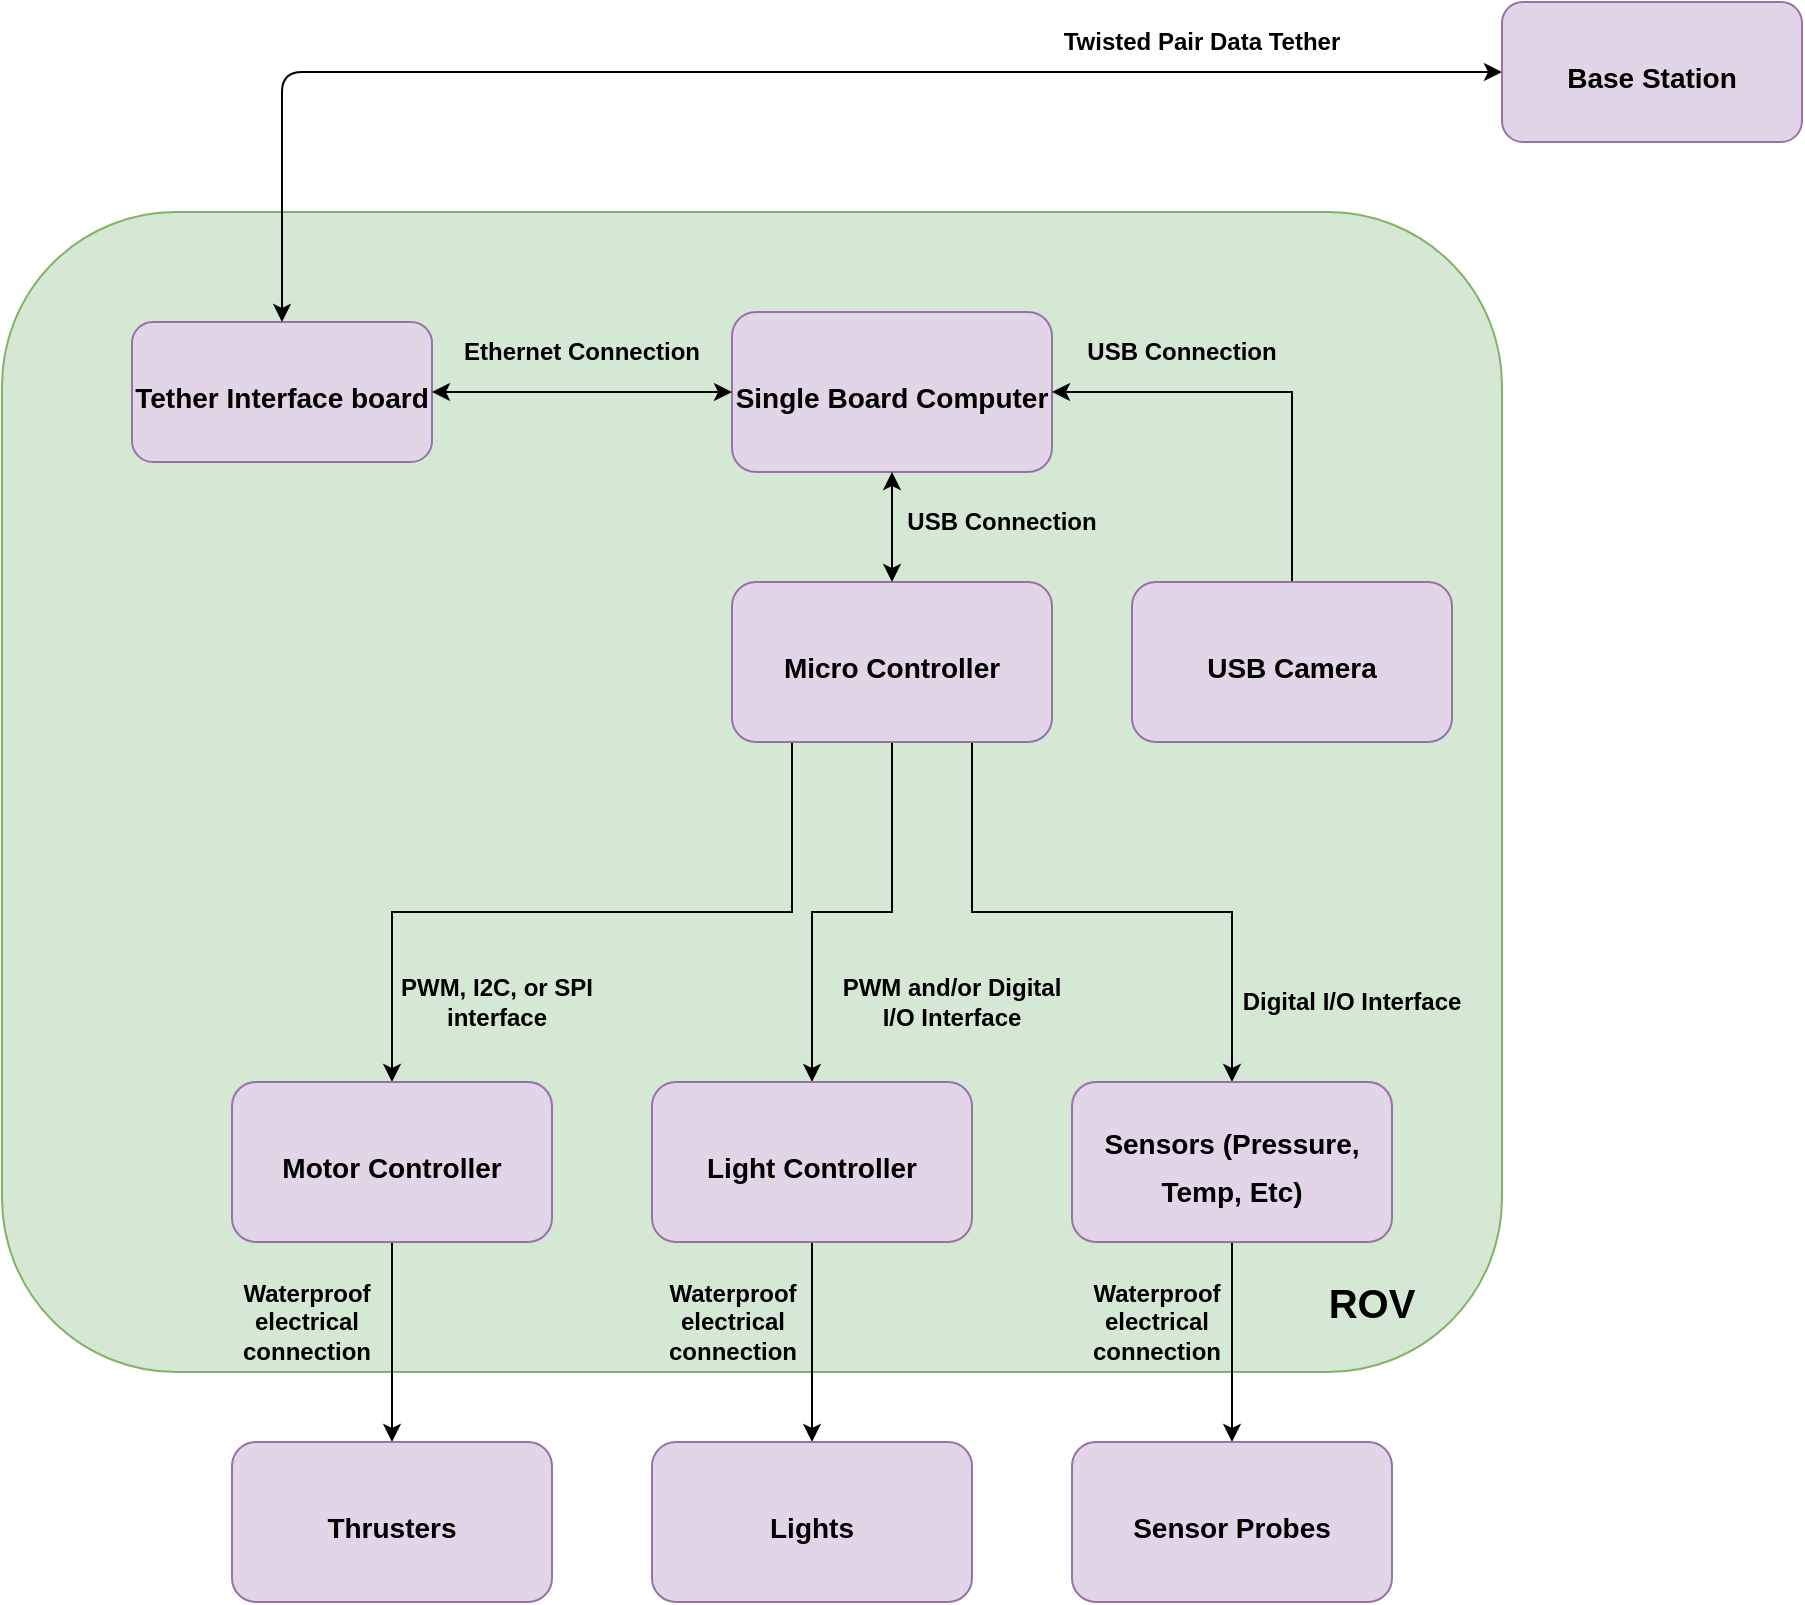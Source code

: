<mxfile version="12.1.7" type="github" pages="1">
  <diagram id="8O14fFEL1NrA8Rd9ICKv" name="Page-1">
    <mxGraphModel dx="1422" dy="745" grid="1" gridSize="10" guides="1" tooltips="1" connect="1" arrows="1" fold="1" page="1" pageScale="1" pageWidth="1100" pageHeight="850" math="0" shadow="0">
      <root>
        <mxCell id="0"/>
        <mxCell id="1" parent="0"/>
        <mxCell id="SgkBNaZOiM6V6H04DboF-1" value="" style="rounded=1;whiteSpace=wrap;html=1;fillColor=#d5e8d4;strokeColor=#82b366;" parent="1" vertex="1">
          <mxGeometry x="175" y="135" width="750" height="580" as="geometry"/>
        </mxCell>
        <mxCell id="SgkBNaZOiM6V6H04DboF-2" value="&lt;b style=&quot;font-size: 20px;&quot;&gt;ROV&lt;/b&gt;" style="text;html=1;strokeColor=none;fillColor=none;align=center;verticalAlign=middle;whiteSpace=wrap;rounded=0;fontSize=20;" parent="1" vertex="1">
          <mxGeometry x="840" y="670" width="40" height="20" as="geometry"/>
        </mxCell>
        <mxCell id="SgkBNaZOiM6V6H04DboF-3" value="&lt;span style=&quot;font-size: 14px&quot;&gt;&lt;b&gt;Tether Interface board&lt;/b&gt;&lt;/span&gt;" style="rounded=1;whiteSpace=wrap;html=1;fillColor=#e1d5e7;fontSize=20;strokeColor=#9673a6;" parent="1" vertex="1">
          <mxGeometry x="240" y="190" width="150" height="70" as="geometry"/>
        </mxCell>
        <mxCell id="SgkBNaZOiM6V6H04DboF-4" value="" style="endArrow=classic;startArrow=classic;html=1;fontSize=20;entryX=0.5;entryY=0;entryDx=0;entryDy=0;exitX=0;exitY=0.5;exitDx=0;exitDy=0;" parent="1" source="SgkBNaZOiM6V6H04DboF-5" target="SgkBNaZOiM6V6H04DboF-3" edge="1">
          <mxGeometry width="50" height="50" relative="1" as="geometry">
            <mxPoint x="190" y="100" as="sourcePoint"/>
            <mxPoint x="240" y="70" as="targetPoint"/>
            <Array as="points">
              <mxPoint x="315" y="65"/>
            </Array>
          </mxGeometry>
        </mxCell>
        <mxCell id="SgkBNaZOiM6V6H04DboF-5" value="&lt;span style=&quot;font-size: 14px&quot;&gt;&lt;b&gt;Base Station&lt;/b&gt;&lt;/span&gt;" style="rounded=1;whiteSpace=wrap;html=1;fillColor=#e1d5e7;fontSize=20;strokeColor=#9673a6;" parent="1" vertex="1">
          <mxGeometry x="925" y="30" width="150" height="70" as="geometry"/>
        </mxCell>
        <mxCell id="SgkBNaZOiM6V6H04DboF-6" value="&lt;font style=&quot;font-size: 12px;&quot;&gt;Twisted Pair Data Tether&lt;/font&gt;" style="text;html=1;strokeColor=none;fillColor=none;align=center;verticalAlign=middle;whiteSpace=wrap;rounded=0;fontSize=12;fontStyle=1" parent="1" vertex="1">
          <mxGeometry x="670" y="40" width="210" height="20" as="geometry"/>
        </mxCell>
        <mxCell id="SgkBNaZOiM6V6H04DboF-7" value="&lt;font style=&quot;font-size: 14px&quot;&gt;Single Board Computer&lt;/font&gt;" style="rounded=1;whiteSpace=wrap;html=1;fillColor=#e1d5e7;fontSize=20;strokeColor=#9673a6;fontStyle=1" parent="1" vertex="1">
          <mxGeometry x="540" y="185" width="160" height="80" as="geometry"/>
        </mxCell>
        <mxCell id="SgkBNaZOiM6V6H04DboF-11" value="Ethernet Connection" style="text;html=1;strokeColor=none;fillColor=none;align=center;verticalAlign=middle;whiteSpace=wrap;rounded=0;fontSize=12;fontStyle=1" parent="1" vertex="1">
          <mxGeometry x="405" y="195" width="120" height="20" as="geometry"/>
        </mxCell>
        <mxCell id="d-boy_t6QIbuKJoi7jPZ-6" style="edgeStyle=orthogonalEdgeStyle;rounded=0;orthogonalLoop=1;jettySize=auto;html=1;exitX=0.25;exitY=1;exitDx=0;exitDy=0;entryX=0.5;entryY=0;entryDx=0;entryDy=0;" edge="1" parent="1" source="d-boy_t6QIbuKJoi7jPZ-1" target="d-boy_t6QIbuKJoi7jPZ-3">
          <mxGeometry relative="1" as="geometry">
            <Array as="points">
              <mxPoint x="570" y="400"/>
              <mxPoint x="570" y="485"/>
              <mxPoint x="370" y="485"/>
            </Array>
          </mxGeometry>
        </mxCell>
        <mxCell id="d-boy_t6QIbuKJoi7jPZ-9" style="edgeStyle=orthogonalEdgeStyle;rounded=0;orthogonalLoop=1;jettySize=auto;html=1;exitX=0.75;exitY=1;exitDx=0;exitDy=0;" edge="1" parent="1" source="d-boy_t6QIbuKJoi7jPZ-1" target="d-boy_t6QIbuKJoi7jPZ-5">
          <mxGeometry relative="1" as="geometry"/>
        </mxCell>
        <mxCell id="d-boy_t6QIbuKJoi7jPZ-15" style="edgeStyle=orthogonalEdgeStyle;rounded=0;orthogonalLoop=1;jettySize=auto;html=1;exitX=0.5;exitY=1;exitDx=0;exitDy=0;" edge="1" parent="1" source="d-boy_t6QIbuKJoi7jPZ-1" target="d-boy_t6QIbuKJoi7jPZ-4">
          <mxGeometry relative="1" as="geometry"/>
        </mxCell>
        <mxCell id="d-boy_t6QIbuKJoi7jPZ-1" value="&lt;font style=&quot;font-size: 14px&quot;&gt;Micro Controller&lt;/font&gt;" style="rounded=1;whiteSpace=wrap;html=1;fillColor=#e1d5e7;fontSize=20;strokeColor=#9673a6;fontStyle=1" vertex="1" parent="1">
          <mxGeometry x="540" y="320" width="160" height="80" as="geometry"/>
        </mxCell>
        <mxCell id="d-boy_t6QIbuKJoi7jPZ-2" value="" style="endArrow=classic;startArrow=classic;html=1;entryX=0.5;entryY=1;entryDx=0;entryDy=0;" edge="1" parent="1" source="d-boy_t6QIbuKJoi7jPZ-1" target="SgkBNaZOiM6V6H04DboF-7">
          <mxGeometry width="50" height="50" relative="1" as="geometry">
            <mxPoint x="30" y="580" as="sourcePoint"/>
            <mxPoint x="80" y="530" as="targetPoint"/>
          </mxGeometry>
        </mxCell>
        <mxCell id="d-boy_t6QIbuKJoi7jPZ-28" style="edgeStyle=orthogonalEdgeStyle;rounded=0;orthogonalLoop=1;jettySize=auto;html=1;exitX=0.5;exitY=1;exitDx=0;exitDy=0;fontSize=12;" edge="1" parent="1" source="d-boy_t6QIbuKJoi7jPZ-3" target="d-boy_t6QIbuKJoi7jPZ-27">
          <mxGeometry relative="1" as="geometry"/>
        </mxCell>
        <mxCell id="d-boy_t6QIbuKJoi7jPZ-3" value="&lt;font style=&quot;font-size: 14px&quot;&gt;Motor Controller&lt;/font&gt;" style="rounded=1;whiteSpace=wrap;html=1;fillColor=#e1d5e7;fontSize=20;strokeColor=#9673a6;fontStyle=1" vertex="1" parent="1">
          <mxGeometry x="290" y="570" width="160" height="80" as="geometry"/>
        </mxCell>
        <mxCell id="d-boy_t6QIbuKJoi7jPZ-30" style="edgeStyle=orthogonalEdgeStyle;rounded=0;orthogonalLoop=1;jettySize=auto;html=1;exitX=0.5;exitY=1;exitDx=0;exitDy=0;fontSize=12;" edge="1" parent="1" source="d-boy_t6QIbuKJoi7jPZ-4" target="d-boy_t6QIbuKJoi7jPZ-29">
          <mxGeometry relative="1" as="geometry"/>
        </mxCell>
        <mxCell id="d-boy_t6QIbuKJoi7jPZ-4" value="&lt;font style=&quot;font-size: 14px&quot;&gt;Light Controller&lt;/font&gt;" style="rounded=1;whiteSpace=wrap;html=1;fillColor=#e1d5e7;fontSize=20;strokeColor=#9673a6;fontStyle=1" vertex="1" parent="1">
          <mxGeometry x="500" y="570" width="160" height="80" as="geometry"/>
        </mxCell>
        <mxCell id="d-boy_t6QIbuKJoi7jPZ-33" style="edgeStyle=orthogonalEdgeStyle;rounded=0;orthogonalLoop=1;jettySize=auto;html=1;exitX=0.5;exitY=1;exitDx=0;exitDy=0;fontSize=12;" edge="1" parent="1" source="d-boy_t6QIbuKJoi7jPZ-5" target="d-boy_t6QIbuKJoi7jPZ-32">
          <mxGeometry relative="1" as="geometry"/>
        </mxCell>
        <mxCell id="d-boy_t6QIbuKJoi7jPZ-5" value="&lt;font style=&quot;font-size: 14px&quot;&gt;Sensors (Pressure, Temp, Etc)&lt;/font&gt;" style="rounded=1;whiteSpace=wrap;html=1;fillColor=#e1d5e7;fontSize=20;strokeColor=#9673a6;fontStyle=1" vertex="1" parent="1">
          <mxGeometry x="710" y="570" width="160" height="80" as="geometry"/>
        </mxCell>
        <mxCell id="d-boy_t6QIbuKJoi7jPZ-16" value="&lt;b&gt;PWM, I2C, or SPI interface&lt;/b&gt;" style="text;html=1;strokeColor=none;fillColor=none;align=center;verticalAlign=middle;whiteSpace=wrap;rounded=0;" vertex="1" parent="1">
          <mxGeometry x="370" y="520" width="105" height="20" as="geometry"/>
        </mxCell>
        <mxCell id="d-boy_t6QIbuKJoi7jPZ-18" value="&lt;b&gt;PWM and/or Digital I/O Interface&lt;/b&gt;" style="text;html=1;strokeColor=none;fillColor=none;align=center;verticalAlign=middle;whiteSpace=wrap;rounded=0;" vertex="1" parent="1">
          <mxGeometry x="590" y="520" width="120" height="20" as="geometry"/>
        </mxCell>
        <mxCell id="d-boy_t6QIbuKJoi7jPZ-19" value="&lt;b&gt;Digital I/O Interface&lt;/b&gt;" style="text;html=1;strokeColor=none;fillColor=none;align=center;verticalAlign=middle;whiteSpace=wrap;rounded=0;" vertex="1" parent="1">
          <mxGeometry x="790" y="520" width="120" height="20" as="geometry"/>
        </mxCell>
        <mxCell id="d-boy_t6QIbuKJoi7jPZ-35" style="edgeStyle=orthogonalEdgeStyle;rounded=0;orthogonalLoop=1;jettySize=auto;html=1;exitX=0.5;exitY=0;exitDx=0;exitDy=0;entryX=1;entryY=0.5;entryDx=0;entryDy=0;fontSize=12;" edge="1" parent="1" source="d-boy_t6QIbuKJoi7jPZ-20" target="SgkBNaZOiM6V6H04DboF-7">
          <mxGeometry relative="1" as="geometry"/>
        </mxCell>
        <mxCell id="d-boy_t6QIbuKJoi7jPZ-20" value="&lt;font style=&quot;font-size: 14px&quot;&gt;USB Camera&lt;/font&gt;" style="rounded=1;whiteSpace=wrap;html=1;fillColor=#e1d5e7;fontSize=20;strokeColor=#9673a6;fontStyle=1" vertex="1" parent="1">
          <mxGeometry x="740" y="320" width="160" height="80" as="geometry"/>
        </mxCell>
        <mxCell id="d-boy_t6QIbuKJoi7jPZ-24" value="&lt;b&gt;USB Connection&lt;/b&gt;" style="text;html=1;strokeColor=none;fillColor=none;align=center;verticalAlign=middle;whiteSpace=wrap;rounded=0;" vertex="1" parent="1">
          <mxGeometry x="700" y="195" width="130" height="20" as="geometry"/>
        </mxCell>
        <mxCell id="d-boy_t6QIbuKJoi7jPZ-27" value="&lt;font style=&quot;font-size: 14px&quot;&gt;Thrusters&lt;/font&gt;" style="rounded=1;whiteSpace=wrap;html=1;fillColor=#e1d5e7;fontSize=20;strokeColor=#9673a6;fontStyle=1" vertex="1" parent="1">
          <mxGeometry x="290" y="750" width="160" height="80" as="geometry"/>
        </mxCell>
        <mxCell id="d-boy_t6QIbuKJoi7jPZ-29" value="&lt;font style=&quot;font-size: 14px&quot;&gt;Lights&lt;/font&gt;" style="rounded=1;whiteSpace=wrap;html=1;fillColor=#e1d5e7;fontSize=20;strokeColor=#9673a6;fontStyle=1" vertex="1" parent="1">
          <mxGeometry x="500" y="750" width="160" height="80" as="geometry"/>
        </mxCell>
        <mxCell id="d-boy_t6QIbuKJoi7jPZ-32" value="&lt;font style=&quot;font-size: 14px&quot;&gt;Sensor Probes&lt;/font&gt;" style="rounded=1;whiteSpace=wrap;html=1;fillColor=#e1d5e7;fontSize=20;strokeColor=#9673a6;fontStyle=1" vertex="1" parent="1">
          <mxGeometry x="710" y="750" width="160" height="80" as="geometry"/>
        </mxCell>
        <mxCell id="d-boy_t6QIbuKJoi7jPZ-34" value="&lt;b&gt;USB Connection&lt;/b&gt;" style="text;html=1;strokeColor=none;fillColor=none;align=center;verticalAlign=middle;whiteSpace=wrap;rounded=0;" vertex="1" parent="1">
          <mxGeometry x="610" y="280" width="130" height="20" as="geometry"/>
        </mxCell>
        <mxCell id="d-boy_t6QIbuKJoi7jPZ-36" value="" style="endArrow=classic;startArrow=classic;html=1;fontSize=12;exitX=1;exitY=0.5;exitDx=0;exitDy=0;entryX=0;entryY=0.5;entryDx=0;entryDy=0;" edge="1" parent="1" source="SgkBNaZOiM6V6H04DboF-3" target="SgkBNaZOiM6V6H04DboF-7">
          <mxGeometry width="50" height="50" relative="1" as="geometry">
            <mxPoint x="70" y="450" as="sourcePoint"/>
            <mxPoint x="120" y="400" as="targetPoint"/>
          </mxGeometry>
        </mxCell>
        <mxCell id="d-boy_t6QIbuKJoi7jPZ-37" value="&lt;b&gt;Waterproof electrical connection&lt;/b&gt;" style="text;html=1;strokeColor=none;fillColor=none;align=center;verticalAlign=middle;whiteSpace=wrap;rounded=0;" vertex="1" parent="1">
          <mxGeometry x="275" y="680" width="105" height="20" as="geometry"/>
        </mxCell>
        <mxCell id="d-boy_t6QIbuKJoi7jPZ-38" value="&lt;b&gt;Waterproof electrical connection&lt;/b&gt;" style="text;html=1;strokeColor=none;fillColor=none;align=center;verticalAlign=middle;whiteSpace=wrap;rounded=0;" vertex="1" parent="1">
          <mxGeometry x="487.5" y="680" width="105" height="20" as="geometry"/>
        </mxCell>
        <mxCell id="d-boy_t6QIbuKJoi7jPZ-39" value="&lt;b&gt;Waterproof electrical connection&lt;/b&gt;" style="text;html=1;strokeColor=none;fillColor=none;align=center;verticalAlign=middle;whiteSpace=wrap;rounded=0;" vertex="1" parent="1">
          <mxGeometry x="700" y="680" width="105" height="20" as="geometry"/>
        </mxCell>
      </root>
    </mxGraphModel>
  </diagram>
</mxfile>
